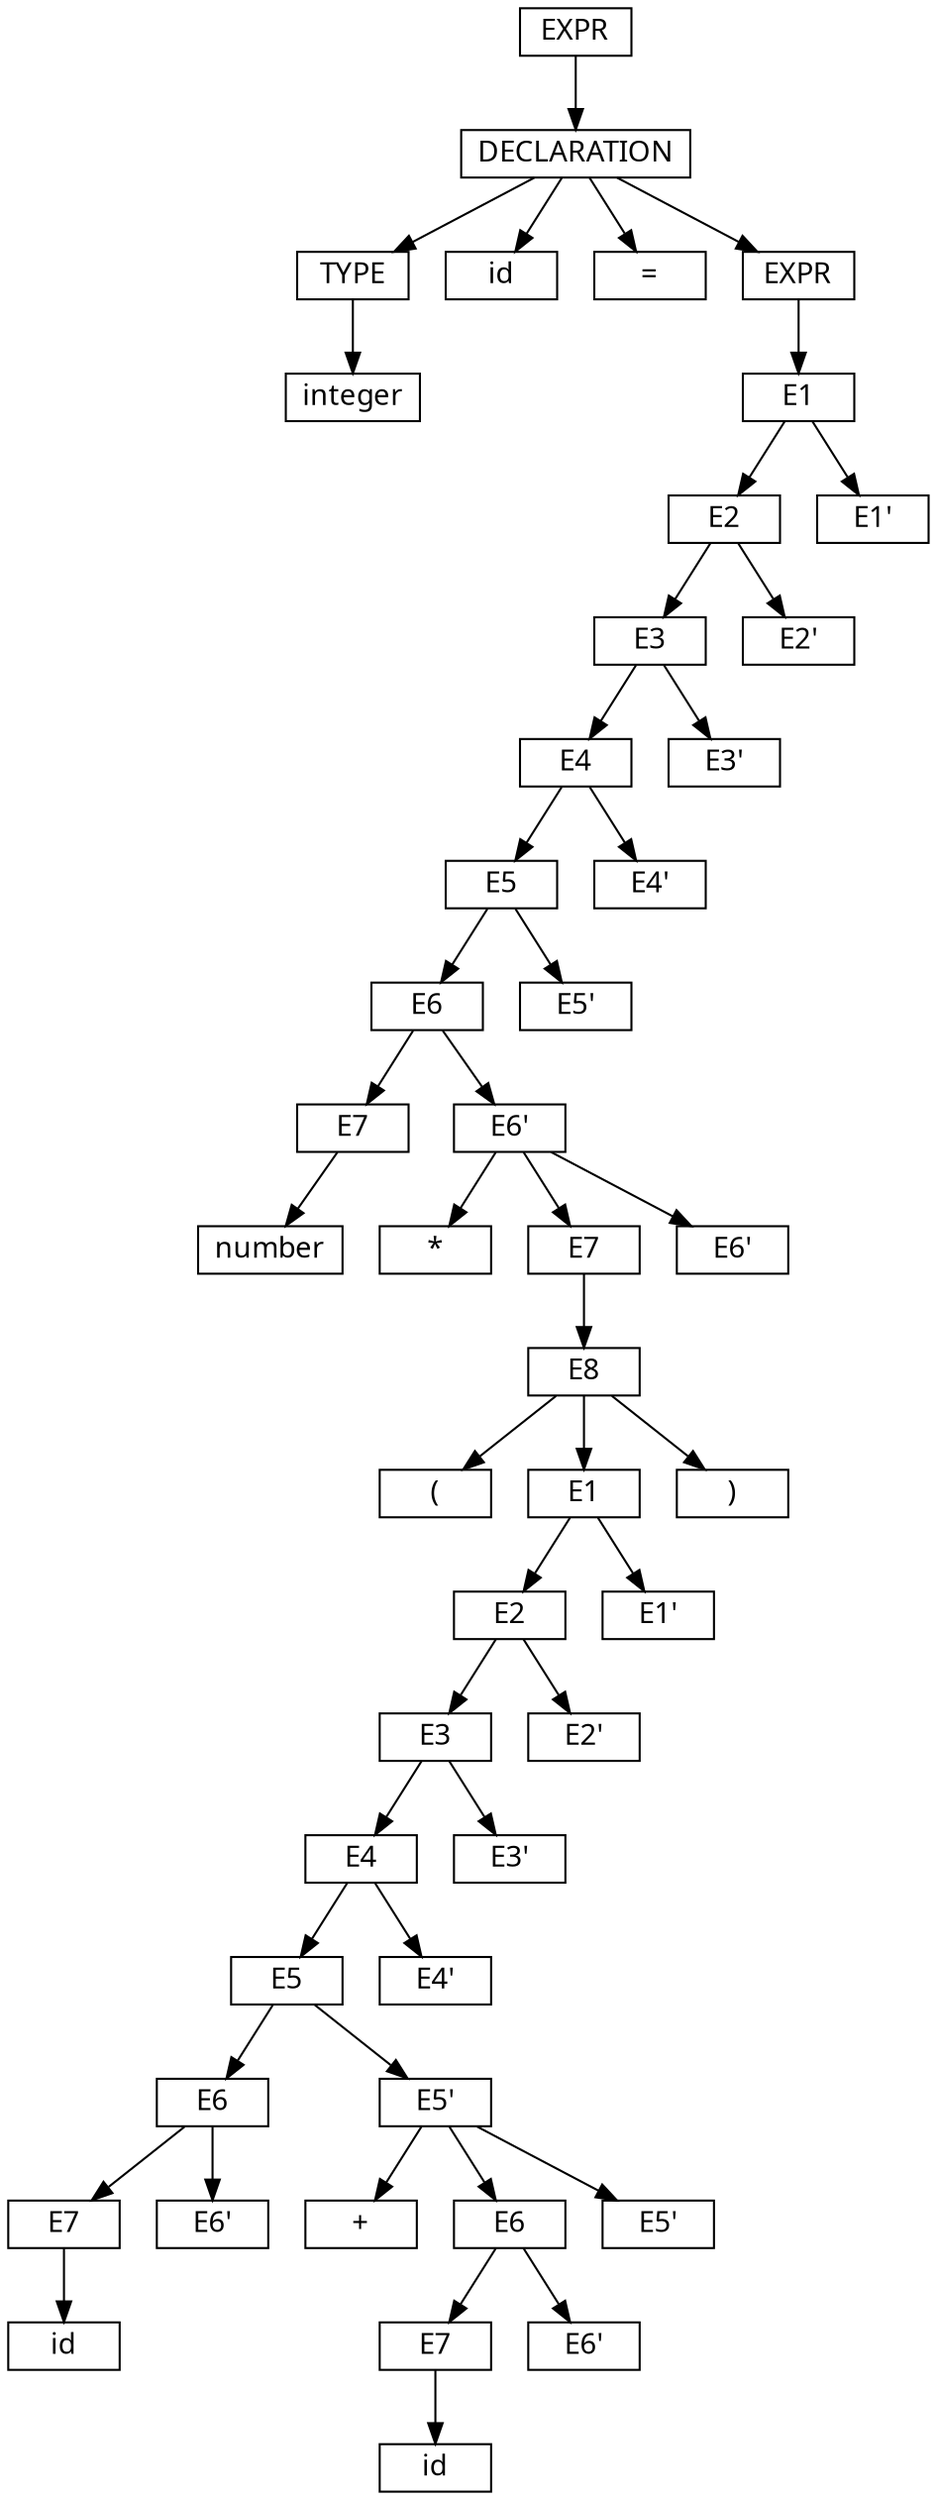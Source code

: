 digraph BST {
node [fontname="Heuristica Regular", shape="box", height=0.25];
1 [label="EXPR"]
1 -> 2
2 [label="DECLARATION"]
2 -> 6
2 -> 5
2 -> 4
2 -> 3
3 [label="EXPR"]
4 [label="="]
5 [label="id"]
6 [label="TYPE"]
6 -> 7
7 [label="integer"]
7 [label="integer"]
5 [label="id"]
4 [label="="]
3 -> 8
8 [label="E1"]
8 -> 10
8 -> 9
9 [label="E1'"]
10 [label="E2"]
10 -> 12
10 -> 11
11 [label="E2'"]
12 [label="E3"]
12 -> 14
12 -> 13
13 [label="E3'"]
14 [label="E4"]
14 -> 16
14 -> 15
15 [label="E4'"]
16 [label="E5"]
16 -> 18
16 -> 17
17 [label="E5'"]
18 [label="E6"]
18 -> 20
18 -> 19
19 [label="E6'"]
20 [label="E7"]
20 -> 21
21 [label="number"]
21 [label="number"]
19 -> 24
19 -> 23
19 -> 22
22 [label="E6'"]
23 [label="E7"]
24 [label="*"]
24 [label="*"]
23 -> 25
25 [label="E8"]
25 -> 28
25 -> 27
25 -> 26
26 [label=")"]
27 [label="E1"]
28 [label="("]
28 [label="("]
27 -> 30
27 -> 29
29 [label="E1'"]
30 [label="E2"]
30 -> 32
30 -> 31
31 [label="E2'"]
32 [label="E3"]
32 -> 34
32 -> 33
33 [label="E3'"]
34 [label="E4"]
34 -> 36
34 -> 35
35 [label="E4'"]
36 [label="E5"]
36 -> 38
36 -> 37
37 [label="E5'"]
38 [label="E6"]
38 -> 40
38 -> 39
39 [label="E6'"]
40 [label="E7"]
40 -> 41
41 [label="id"]
41 [label="id"]
37 -> 44
37 -> 43
37 -> 42
42 [label="E5'"]
43 [label="E6"]
44 [label="+"]
44 [label="+"]
43 -> 46
43 -> 45
45 [label="E6'"]
46 [label="E7"]
46 -> 47
47 [label="id"]
47 [label="id"]
26 [label=")"]
}
